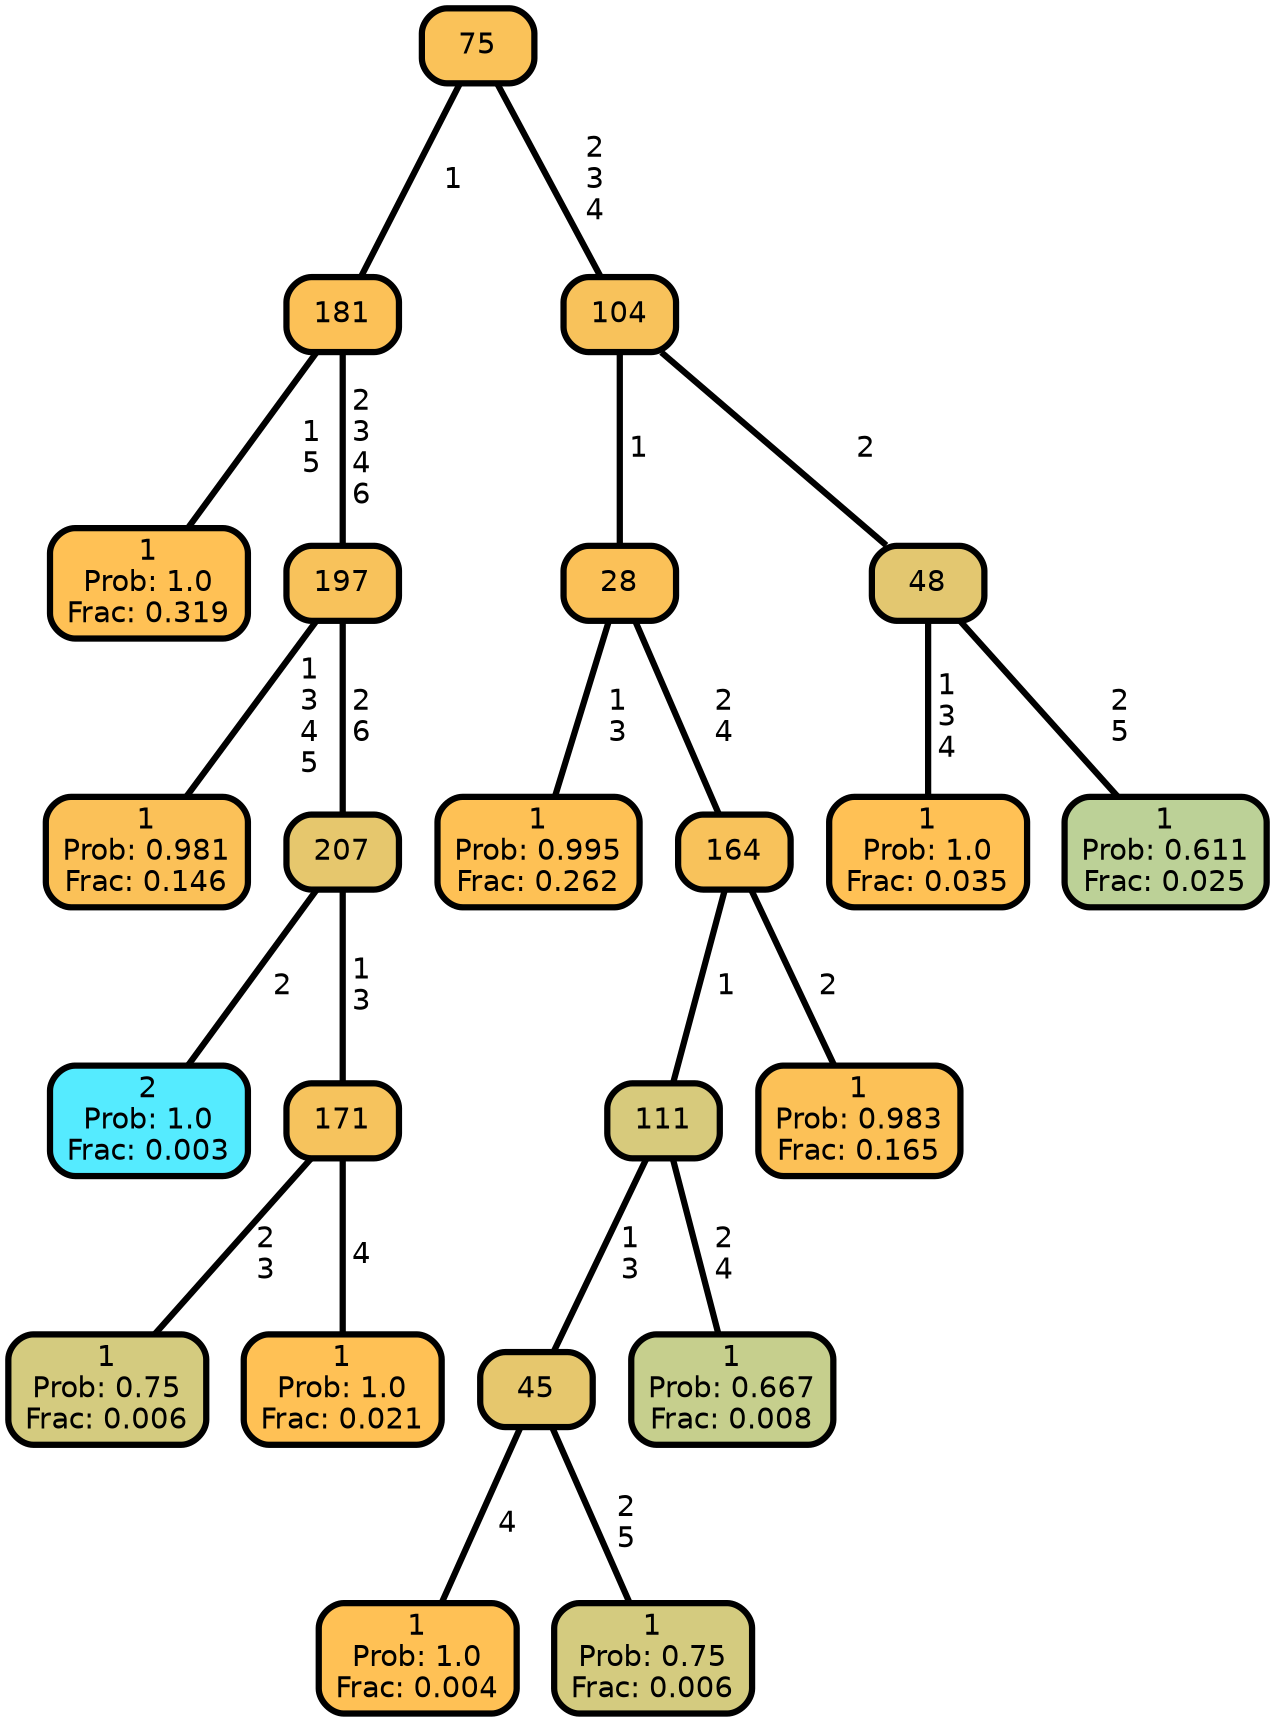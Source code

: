 graph Tree {
node [shape=box, style="filled, rounded",color="black",penwidth="3",fontcolor="black",                 fontname=helvetica] ;
graph [ranksep="0 equally", splines=straight,                 bgcolor=transparent, dpi=200] ;
edge [fontname=helvetica, color=black] ;
0 [label="1
Prob: 1.0
Frac: 0.319", fillcolor="#ffc155"] ;
1 [label="181", fillcolor="#fcc157"] ;
2 [label="1
Prob: 0.981
Frac: 0.146", fillcolor="#fbc158"] ;
3 [label="197", fillcolor="#f8c25b"] ;
4 [label="2
Prob: 1.0
Frac: 0.003", fillcolor="#55ebff"] ;
5 [label="207", fillcolor="#e6c76d"] ;
6 [label="1
Prob: 0.75
Frac: 0.006", fillcolor="#d4cb7f"] ;
7 [label="171", fillcolor="#f6c35d"] ;
8 [label="1
Prob: 1.0
Frac: 0.021", fillcolor="#ffc155"] ;
9 [label="75", fillcolor="#fac259"] ;
10 [label="1
Prob: 0.995
Frac: 0.262", fillcolor="#fec155"] ;
11 [label="28", fillcolor="#fbc158"] ;
12 [label="1
Prob: 1.0
Frac: 0.004", fillcolor="#ffc155"] ;
13 [label="45", fillcolor="#e6c76d"] ;
14 [label="1
Prob: 0.75
Frac: 0.006", fillcolor="#d4cb7f"] ;
15 [label="111", fillcolor="#d7ca7c"] ;
16 [label="1
Prob: 0.667
Frac: 0.008", fillcolor="#c6cf8d"] ;
17 [label="164", fillcolor="#f8c25b"] ;
18 [label="1
Prob: 0.983
Frac: 0.165", fillcolor="#fcc157"] ;
19 [label="104", fillcolor="#f8c25b"] ;
20 [label="1
Prob: 1.0
Frac: 0.035", fillcolor="#ffc155"] ;
21 [label="48", fillcolor="#e3c770"] ;
22 [label="1
Prob: 0.611
Frac: 0.025", fillcolor="#bcd197"] ;
1 -- 0 [label=" 1\n 5",penwidth=3] ;
1 -- 3 [label=" 2\n 3\n 4\n 6",penwidth=3] ;
3 -- 2 [label=" 1\n 3\n 4\n 5",penwidth=3] ;
3 -- 5 [label=" 2\n 6",penwidth=3] ;
5 -- 4 [label=" 2",penwidth=3] ;
5 -- 7 [label=" 1\n 3",penwidth=3] ;
7 -- 6 [label=" 2\n 3",penwidth=3] ;
7 -- 8 [label=" 4",penwidth=3] ;
9 -- 1 [label=" 1",penwidth=3] ;
9 -- 19 [label=" 2\n 3\n 4",penwidth=3] ;
11 -- 10 [label=" 1\n 3",penwidth=3] ;
11 -- 17 [label=" 2\n 4",penwidth=3] ;
13 -- 12 [label=" 4",penwidth=3] ;
13 -- 14 [label=" 2\n 5",penwidth=3] ;
15 -- 13 [label=" 1\n 3",penwidth=3] ;
15 -- 16 [label=" 2\n 4",penwidth=3] ;
17 -- 15 [label=" 1",penwidth=3] ;
17 -- 18 [label=" 2",penwidth=3] ;
19 -- 11 [label=" 1",penwidth=3] ;
19 -- 21 [label=" 2",penwidth=3] ;
21 -- 20 [label=" 1\n 3\n 4",penwidth=3] ;
21 -- 22 [label=" 2\n 5",penwidth=3] ;
{rank = same;}}